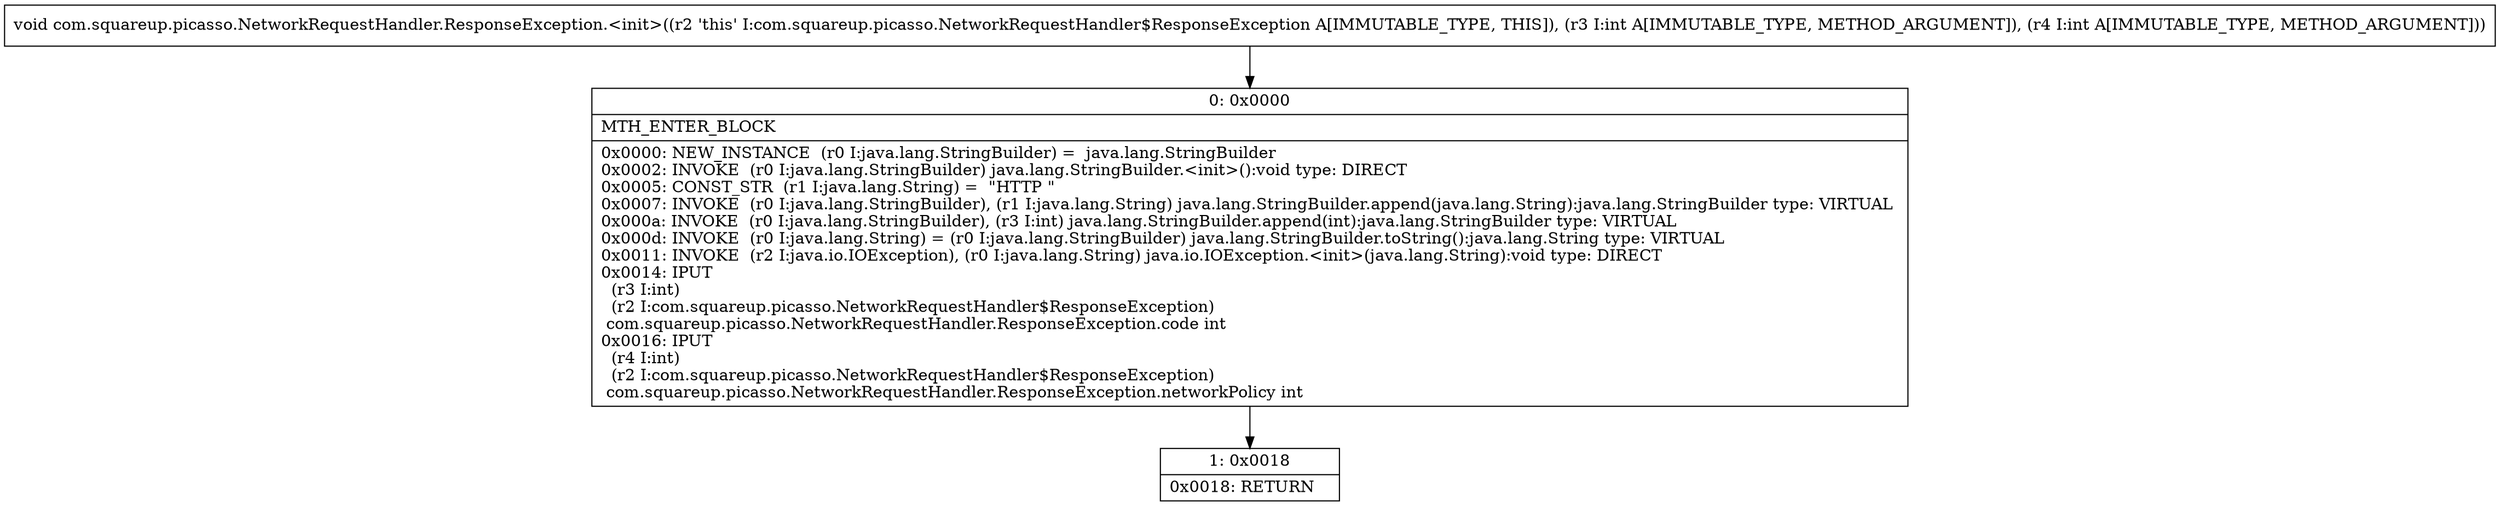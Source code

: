 digraph "CFG forcom.squareup.picasso.NetworkRequestHandler.ResponseException.\<init\>(II)V" {
Node_0 [shape=record,label="{0\:\ 0x0000|MTH_ENTER_BLOCK\l|0x0000: NEW_INSTANCE  (r0 I:java.lang.StringBuilder) =  java.lang.StringBuilder \l0x0002: INVOKE  (r0 I:java.lang.StringBuilder) java.lang.StringBuilder.\<init\>():void type: DIRECT \l0x0005: CONST_STR  (r1 I:java.lang.String) =  \"HTTP \" \l0x0007: INVOKE  (r0 I:java.lang.StringBuilder), (r1 I:java.lang.String) java.lang.StringBuilder.append(java.lang.String):java.lang.StringBuilder type: VIRTUAL \l0x000a: INVOKE  (r0 I:java.lang.StringBuilder), (r3 I:int) java.lang.StringBuilder.append(int):java.lang.StringBuilder type: VIRTUAL \l0x000d: INVOKE  (r0 I:java.lang.String) = (r0 I:java.lang.StringBuilder) java.lang.StringBuilder.toString():java.lang.String type: VIRTUAL \l0x0011: INVOKE  (r2 I:java.io.IOException), (r0 I:java.lang.String) java.io.IOException.\<init\>(java.lang.String):void type: DIRECT \l0x0014: IPUT  \l  (r3 I:int)\l  (r2 I:com.squareup.picasso.NetworkRequestHandler$ResponseException)\l com.squareup.picasso.NetworkRequestHandler.ResponseException.code int \l0x0016: IPUT  \l  (r4 I:int)\l  (r2 I:com.squareup.picasso.NetworkRequestHandler$ResponseException)\l com.squareup.picasso.NetworkRequestHandler.ResponseException.networkPolicy int \l}"];
Node_1 [shape=record,label="{1\:\ 0x0018|0x0018: RETURN   \l}"];
MethodNode[shape=record,label="{void com.squareup.picasso.NetworkRequestHandler.ResponseException.\<init\>((r2 'this' I:com.squareup.picasso.NetworkRequestHandler$ResponseException A[IMMUTABLE_TYPE, THIS]), (r3 I:int A[IMMUTABLE_TYPE, METHOD_ARGUMENT]), (r4 I:int A[IMMUTABLE_TYPE, METHOD_ARGUMENT])) }"];
MethodNode -> Node_0;
Node_0 -> Node_1;
}

